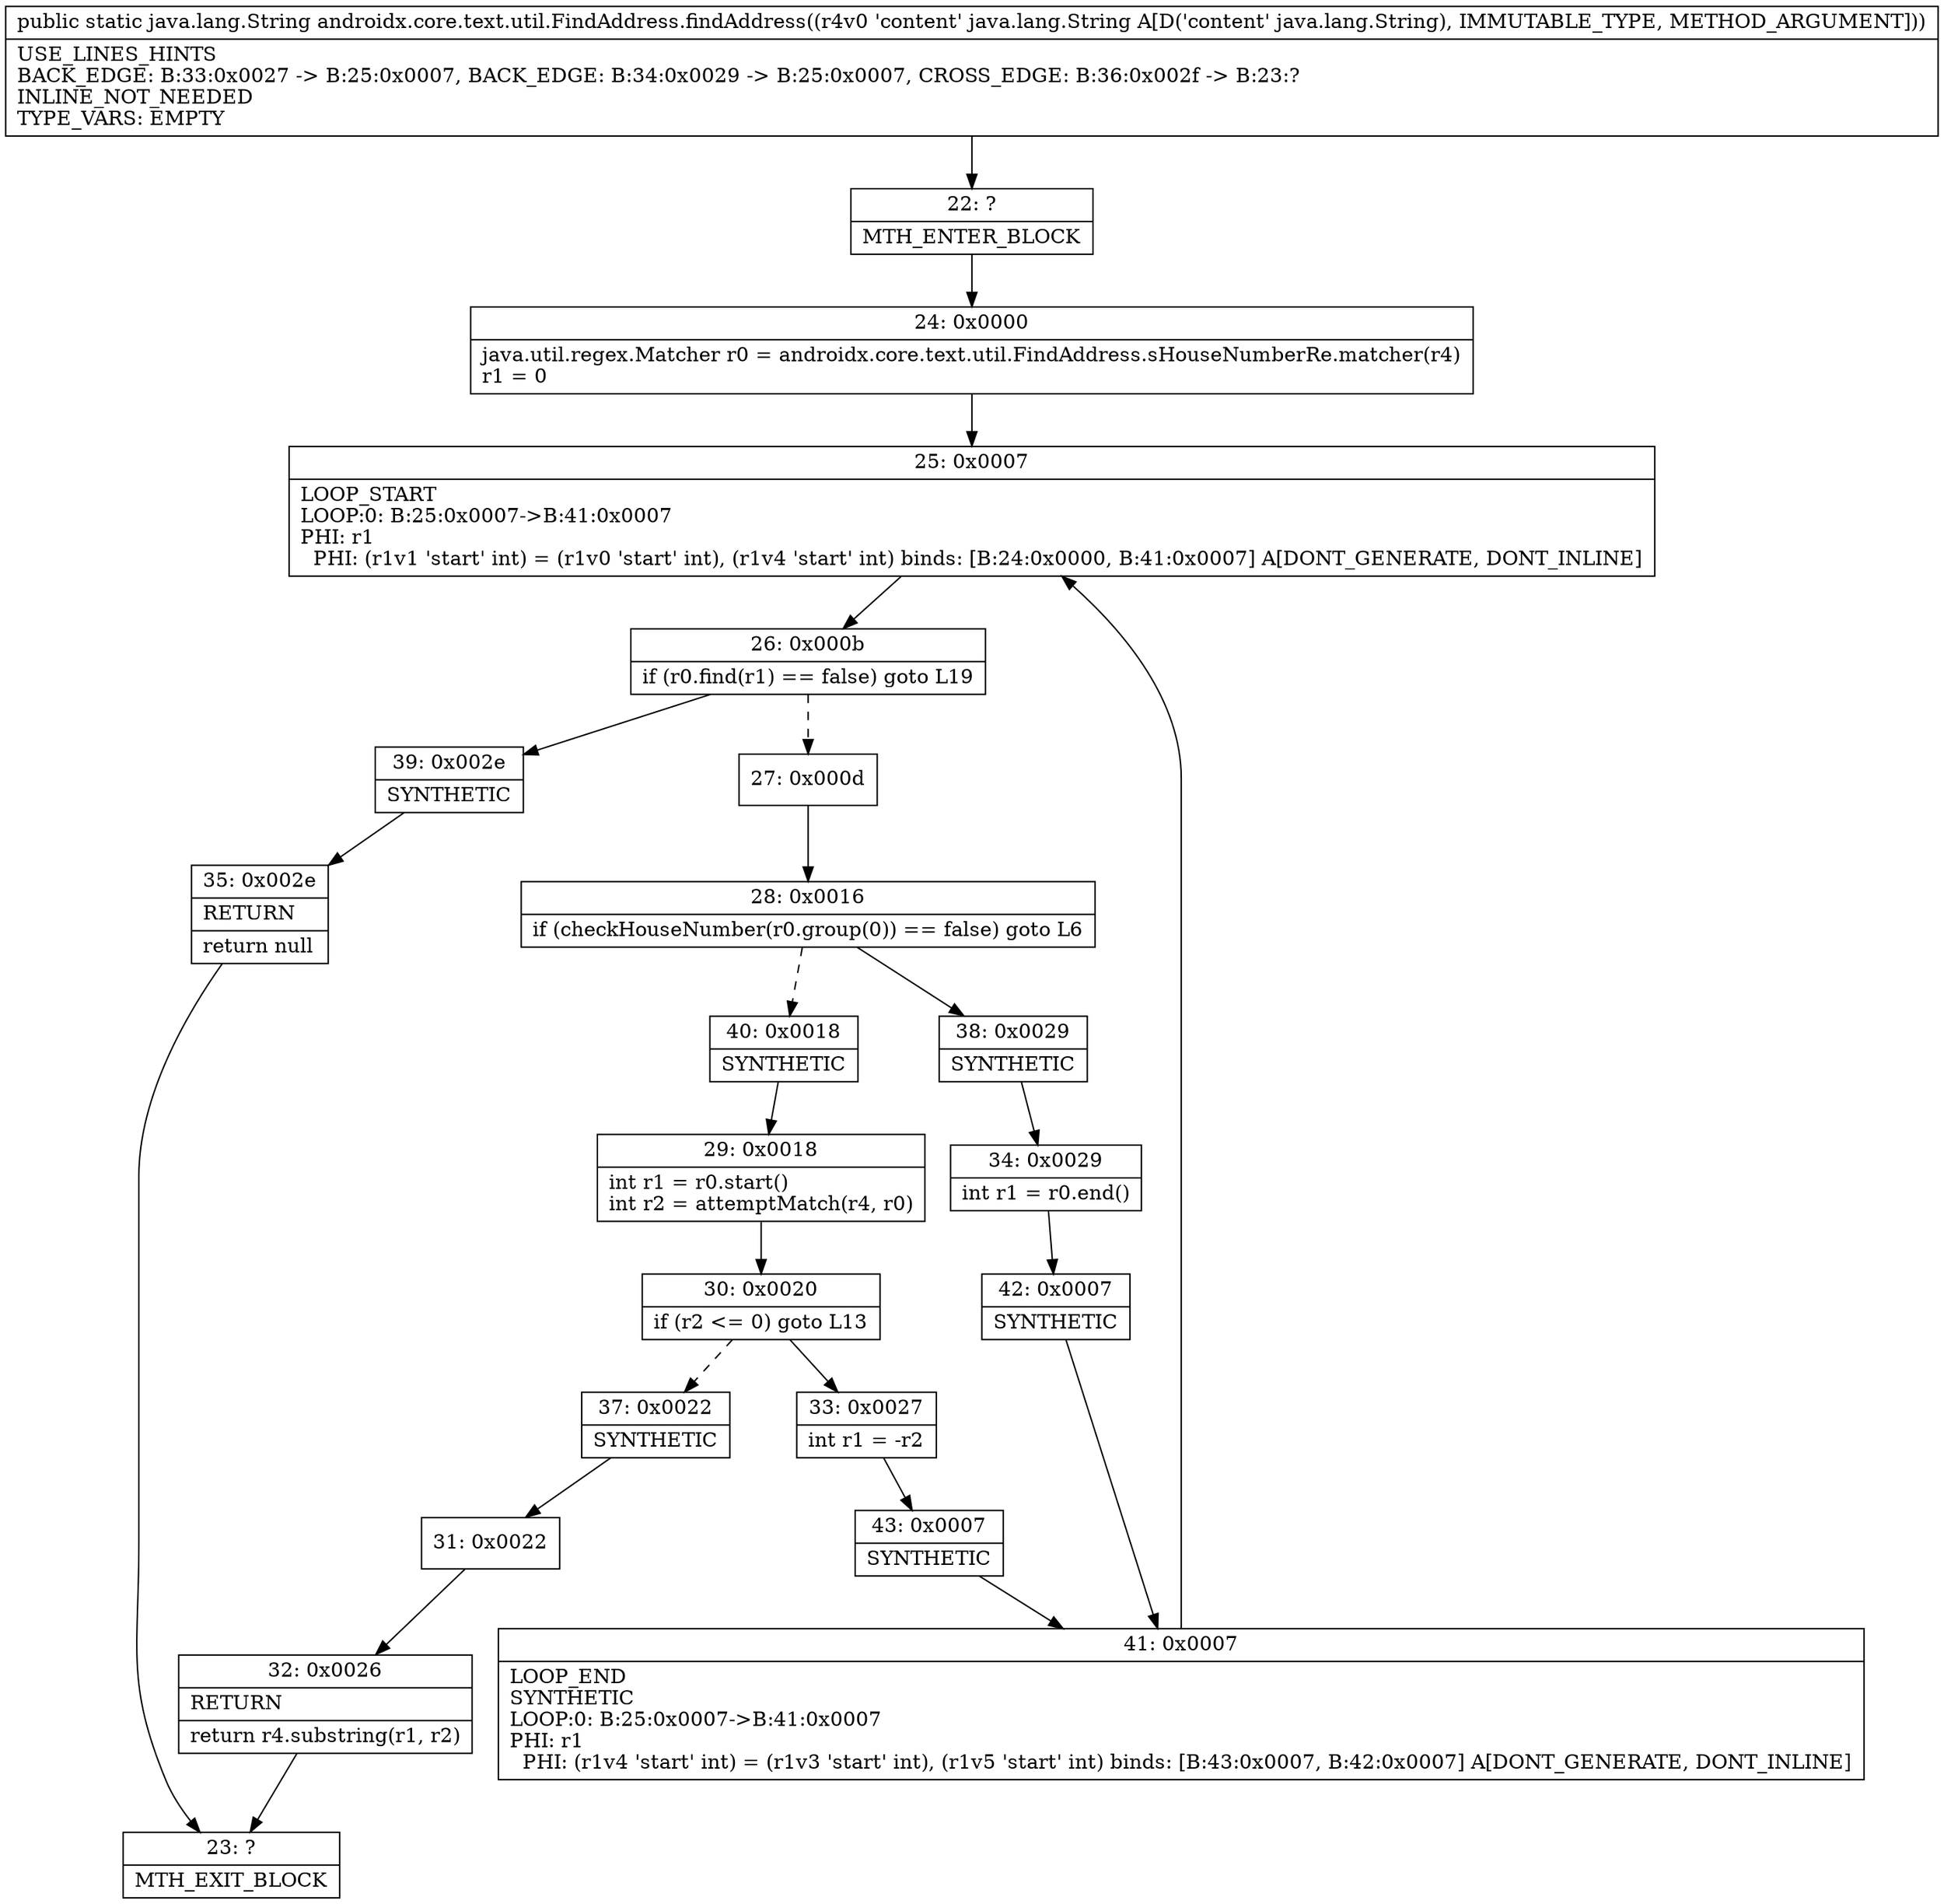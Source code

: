 digraph "CFG forandroidx.core.text.util.FindAddress.findAddress(Ljava\/lang\/String;)Ljava\/lang\/String;" {
Node_22 [shape=record,label="{22\:\ ?|MTH_ENTER_BLOCK\l}"];
Node_24 [shape=record,label="{24\:\ 0x0000|java.util.regex.Matcher r0 = androidx.core.text.util.FindAddress.sHouseNumberRe.matcher(r4)\lr1 = 0\l}"];
Node_25 [shape=record,label="{25\:\ 0x0007|LOOP_START\lLOOP:0: B:25:0x0007\-\>B:41:0x0007\lPHI: r1 \l  PHI: (r1v1 'start' int) = (r1v0 'start' int), (r1v4 'start' int) binds: [B:24:0x0000, B:41:0x0007] A[DONT_GENERATE, DONT_INLINE]\l}"];
Node_26 [shape=record,label="{26\:\ 0x000b|if (r0.find(r1) == false) goto L19\l}"];
Node_27 [shape=record,label="{27\:\ 0x000d}"];
Node_28 [shape=record,label="{28\:\ 0x0016|if (checkHouseNumber(r0.group(0)) == false) goto L6\l}"];
Node_38 [shape=record,label="{38\:\ 0x0029|SYNTHETIC\l}"];
Node_34 [shape=record,label="{34\:\ 0x0029|int r1 = r0.end()\l}"];
Node_42 [shape=record,label="{42\:\ 0x0007|SYNTHETIC\l}"];
Node_41 [shape=record,label="{41\:\ 0x0007|LOOP_END\lSYNTHETIC\lLOOP:0: B:25:0x0007\-\>B:41:0x0007\lPHI: r1 \l  PHI: (r1v4 'start' int) = (r1v3 'start' int), (r1v5 'start' int) binds: [B:43:0x0007, B:42:0x0007] A[DONT_GENERATE, DONT_INLINE]\l}"];
Node_40 [shape=record,label="{40\:\ 0x0018|SYNTHETIC\l}"];
Node_29 [shape=record,label="{29\:\ 0x0018|int r1 = r0.start()\lint r2 = attemptMatch(r4, r0)\l}"];
Node_30 [shape=record,label="{30\:\ 0x0020|if (r2 \<= 0) goto L13\l}"];
Node_33 [shape=record,label="{33\:\ 0x0027|int r1 = \-r2\l}"];
Node_43 [shape=record,label="{43\:\ 0x0007|SYNTHETIC\l}"];
Node_37 [shape=record,label="{37\:\ 0x0022|SYNTHETIC\l}"];
Node_31 [shape=record,label="{31\:\ 0x0022}"];
Node_32 [shape=record,label="{32\:\ 0x0026|RETURN\l|return r4.substring(r1, r2)\l}"];
Node_23 [shape=record,label="{23\:\ ?|MTH_EXIT_BLOCK\l}"];
Node_39 [shape=record,label="{39\:\ 0x002e|SYNTHETIC\l}"];
Node_35 [shape=record,label="{35\:\ 0x002e|RETURN\l|return null\l}"];
MethodNode[shape=record,label="{public static java.lang.String androidx.core.text.util.FindAddress.findAddress((r4v0 'content' java.lang.String A[D('content' java.lang.String), IMMUTABLE_TYPE, METHOD_ARGUMENT]))  | USE_LINES_HINTS\lBACK_EDGE: B:33:0x0027 \-\> B:25:0x0007, BACK_EDGE: B:34:0x0029 \-\> B:25:0x0007, CROSS_EDGE: B:36:0x002f \-\> B:23:?\lINLINE_NOT_NEEDED\lTYPE_VARS: EMPTY\l}"];
MethodNode -> Node_22;Node_22 -> Node_24;
Node_24 -> Node_25;
Node_25 -> Node_26;
Node_26 -> Node_27[style=dashed];
Node_26 -> Node_39;
Node_27 -> Node_28;
Node_28 -> Node_38;
Node_28 -> Node_40[style=dashed];
Node_38 -> Node_34;
Node_34 -> Node_42;
Node_42 -> Node_41;
Node_41 -> Node_25;
Node_40 -> Node_29;
Node_29 -> Node_30;
Node_30 -> Node_33;
Node_30 -> Node_37[style=dashed];
Node_33 -> Node_43;
Node_43 -> Node_41;
Node_37 -> Node_31;
Node_31 -> Node_32;
Node_32 -> Node_23;
Node_39 -> Node_35;
Node_35 -> Node_23;
}

